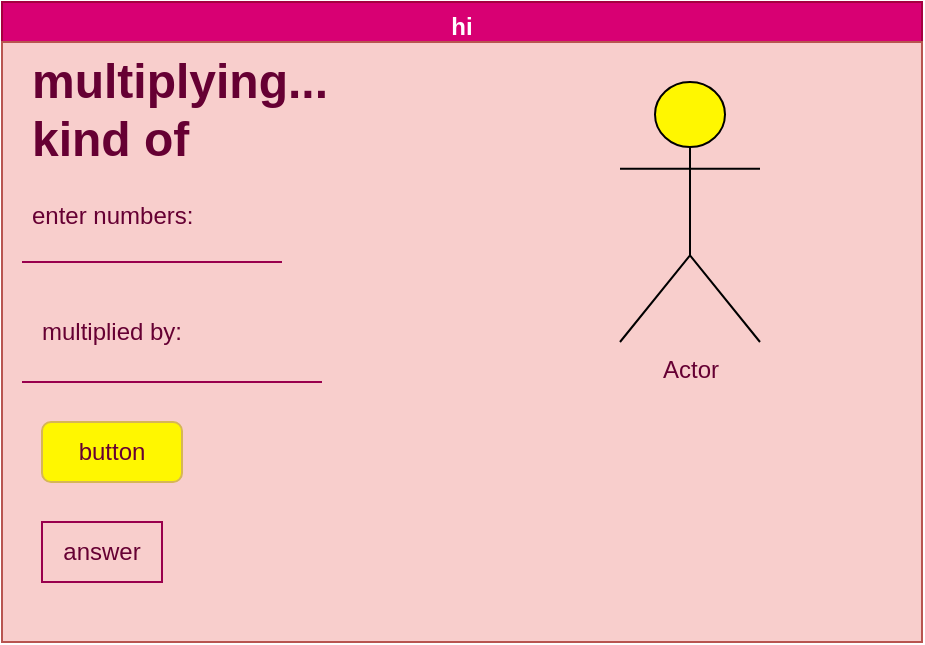 <mxfile>
    <diagram id="-55225dTMH6KRCjdtvrq" name="Page-1">
        <mxGraphModel dx="594" dy="561" grid="1" gridSize="10" guides="1" tooltips="1" connect="1" arrows="1" fold="1" page="1" pageScale="1" pageWidth="827" pageHeight="1169" math="0" shadow="0">
            <root>
                <mxCell id="0"/>
                <mxCell id="1" parent="0"/>
                <mxCell id="2" value="hi" style="swimlane;fillColor=#d80073;fontColor=#ffffff;strokeColor=#A50040;" parent="1" vertex="1">
                    <mxGeometry x="70" y="190" width="460" height="240" as="geometry"/>
                </mxCell>
                <mxCell id="3" value="" style="rounded=0;whiteSpace=wrap;html=1;fillColor=#f8cecc;strokeColor=#b85450;" vertex="1" parent="1">
                    <mxGeometry x="70" y="210" width="460" height="300" as="geometry"/>
                </mxCell>
                <mxCell id="4" value="&lt;h1&gt;&lt;font color=&quot;#660033&quot;&gt;multiplying... kind of&lt;/font&gt;&lt;/h1&gt;&lt;p&gt;&lt;font color=&quot;#660033&quot;&gt;enter numbers:&lt;/font&gt;&lt;/p&gt;" style="text;html=1;strokeColor=none;fillColor=none;spacing=5;spacingTop=-20;whiteSpace=wrap;overflow=hidden;rounded=0;" vertex="1" parent="1">
                    <mxGeometry x="80" y="210" width="190" height="120" as="geometry"/>
                </mxCell>
                <mxCell id="5" value="" style="endArrow=none;html=1;fontColor=#660033;strokeColor=#99004D;" edge="1" parent="1">
                    <mxGeometry width="50" height="50" relative="1" as="geometry">
                        <mxPoint x="80" y="320" as="sourcePoint"/>
                        <mxPoint x="210" y="320" as="targetPoint"/>
                    </mxGeometry>
                </mxCell>
                <mxCell id="6" value="multiplied by:" style="text;html=1;strokeColor=none;fillColor=none;align=center;verticalAlign=middle;whiteSpace=wrap;rounded=0;fontColor=#660033;" vertex="1" parent="1">
                    <mxGeometry x="80" y="340" width="90" height="30" as="geometry"/>
                </mxCell>
                <mxCell id="7" value="" style="endArrow=none;html=1;fontColor=#660033;strokeColor=#99004D;" edge="1" parent="1">
                    <mxGeometry width="50" height="50" relative="1" as="geometry">
                        <mxPoint x="80" y="380" as="sourcePoint"/>
                        <mxPoint x="230" y="380" as="targetPoint"/>
                    </mxGeometry>
                </mxCell>
                <mxCell id="8" value="button" style="rounded=1;whiteSpace=wrap;html=1;fillColor=#FFF700;strokeColor=#d6b656;fontColor=#660033;" vertex="1" parent="1">
                    <mxGeometry x="90" y="400" width="70" height="30" as="geometry"/>
                </mxCell>
                <mxCell id="9" value="Actor" style="shape=umlActor;verticalLabelPosition=bottom;verticalAlign=top;html=1;outlineConnect=0;fontColor=#660033;fillColor=#FFF700;" vertex="1" parent="1">
                    <mxGeometry x="379" y="230" width="70" height="130" as="geometry"/>
                </mxCell>
                <mxCell id="10" value="answer" style="text;html=1;strokeColor=#99004D;fillColor=none;align=center;verticalAlign=middle;whiteSpace=wrap;rounded=0;fontColor=#660033;" vertex="1" parent="1">
                    <mxGeometry x="90" y="450" width="60" height="30" as="geometry"/>
                </mxCell>
            </root>
        </mxGraphModel>
    </diagram>
</mxfile>